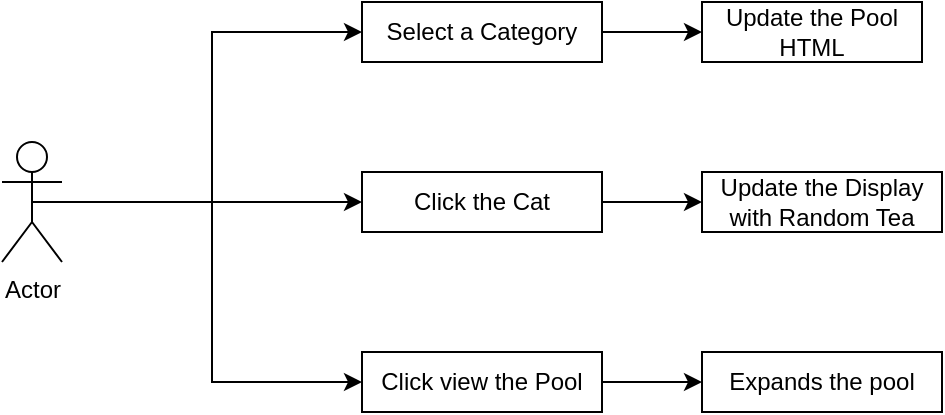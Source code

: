 <mxfile version="22.1.2" type="github">
  <diagram name="Page-1" id="3CD9Jlh-L_q3NiRnQQOs">
    <mxGraphModel dx="1434" dy="746" grid="1" gridSize="10" guides="1" tooltips="1" connect="1" arrows="1" fold="1" page="1" pageScale="1" pageWidth="850" pageHeight="1100" math="0" shadow="0">
      <root>
        <mxCell id="0" />
        <mxCell id="1" parent="0" />
        <mxCell id="jVrqQYl2YKboR_f-lFe1-4" style="edgeStyle=orthogonalEdgeStyle;rounded=0;orthogonalLoop=1;jettySize=auto;html=1;exitX=0.5;exitY=0.5;exitDx=0;exitDy=0;exitPerimeter=0;entryX=0;entryY=0.5;entryDx=0;entryDy=0;" edge="1" parent="1" source="jVrqQYl2YKboR_f-lFe1-1" target="jVrqQYl2YKboR_f-lFe1-7">
          <mxGeometry relative="1" as="geometry">
            <mxPoint x="220" y="110" as="targetPoint" />
          </mxGeometry>
        </mxCell>
        <mxCell id="jVrqQYl2YKboR_f-lFe1-8" style="edgeStyle=orthogonalEdgeStyle;rounded=0;orthogonalLoop=1;jettySize=auto;html=1;exitX=0.5;exitY=0.5;exitDx=0;exitDy=0;exitPerimeter=0;entryX=0;entryY=0.5;entryDx=0;entryDy=0;" edge="1" parent="1" source="jVrqQYl2YKboR_f-lFe1-1" target="jVrqQYl2YKboR_f-lFe1-5">
          <mxGeometry relative="1" as="geometry" />
        </mxCell>
        <mxCell id="jVrqQYl2YKboR_f-lFe1-9" style="edgeStyle=orthogonalEdgeStyle;rounded=0;orthogonalLoop=1;jettySize=auto;html=1;exitX=0.5;exitY=0.5;exitDx=0;exitDy=0;exitPerimeter=0;entryX=0;entryY=0.5;entryDx=0;entryDy=0;" edge="1" parent="1" source="jVrqQYl2YKboR_f-lFe1-1" target="jVrqQYl2YKboR_f-lFe1-6">
          <mxGeometry relative="1" as="geometry">
            <Array as="points">
              <mxPoint x="145" y="135" />
              <mxPoint x="145" y="225" />
            </Array>
          </mxGeometry>
        </mxCell>
        <mxCell id="jVrqQYl2YKboR_f-lFe1-1" value="Actor" style="shape=umlActor;verticalLabelPosition=bottom;verticalAlign=top;html=1;outlineConnect=0;" vertex="1" parent="1">
          <mxGeometry x="40" y="105" width="30" height="60" as="geometry" />
        </mxCell>
        <mxCell id="jVrqQYl2YKboR_f-lFe1-17" style="edgeStyle=orthogonalEdgeStyle;rounded=0;orthogonalLoop=1;jettySize=auto;html=1;exitX=1;exitY=0.5;exitDx=0;exitDy=0;entryX=0;entryY=0.5;entryDx=0;entryDy=0;" edge="1" parent="1" source="jVrqQYl2YKboR_f-lFe1-5">
          <mxGeometry relative="1" as="geometry">
            <mxPoint x="390" y="135" as="targetPoint" />
          </mxGeometry>
        </mxCell>
        <mxCell id="jVrqQYl2YKboR_f-lFe1-5" value="Click the Cat" style="rounded=0;whiteSpace=wrap;html=1;" vertex="1" parent="1">
          <mxGeometry x="220" y="120" width="120" height="30" as="geometry" />
        </mxCell>
        <mxCell id="jVrqQYl2YKboR_f-lFe1-21" style="edgeStyle=orthogonalEdgeStyle;rounded=0;orthogonalLoop=1;jettySize=auto;html=1;exitX=1;exitY=0.5;exitDx=0;exitDy=0;entryX=0;entryY=0.5;entryDx=0;entryDy=0;" edge="1" parent="1" source="jVrqQYl2YKboR_f-lFe1-6" target="jVrqQYl2YKboR_f-lFe1-20">
          <mxGeometry relative="1" as="geometry" />
        </mxCell>
        <mxCell id="jVrqQYl2YKboR_f-lFe1-6" value="Click view the Pool" style="rounded=0;whiteSpace=wrap;html=1;" vertex="1" parent="1">
          <mxGeometry x="220" y="210" width="120" height="30" as="geometry" />
        </mxCell>
        <mxCell id="jVrqQYl2YKboR_f-lFe1-13" style="edgeStyle=orthogonalEdgeStyle;rounded=0;orthogonalLoop=1;jettySize=auto;html=1;exitX=1;exitY=0.5;exitDx=0;exitDy=0;entryX=0;entryY=0.5;entryDx=0;entryDy=0;" edge="1" parent="1" source="jVrqQYl2YKboR_f-lFe1-7">
          <mxGeometry relative="1" as="geometry">
            <mxPoint x="390" y="50" as="targetPoint" />
          </mxGeometry>
        </mxCell>
        <mxCell id="jVrqQYl2YKboR_f-lFe1-7" value="Select a Category" style="rounded=0;whiteSpace=wrap;html=1;" vertex="1" parent="1">
          <mxGeometry x="220" y="35" width="120" height="30" as="geometry" />
        </mxCell>
        <mxCell id="jVrqQYl2YKboR_f-lFe1-14" value="Update the Pool HTML" style="rounded=0;whiteSpace=wrap;html=1;" vertex="1" parent="1">
          <mxGeometry x="390" y="35" width="110" height="30" as="geometry" />
        </mxCell>
        <mxCell id="jVrqQYl2YKboR_f-lFe1-18" value="Update the Display with Random Tea" style="rounded=0;whiteSpace=wrap;html=1;" vertex="1" parent="1">
          <mxGeometry x="390" y="120" width="120" height="30" as="geometry" />
        </mxCell>
        <mxCell id="jVrqQYl2YKboR_f-lFe1-20" value="Expands the pool" style="rounded=0;whiteSpace=wrap;html=1;" vertex="1" parent="1">
          <mxGeometry x="390" y="210" width="120" height="30" as="geometry" />
        </mxCell>
      </root>
    </mxGraphModel>
  </diagram>
</mxfile>
